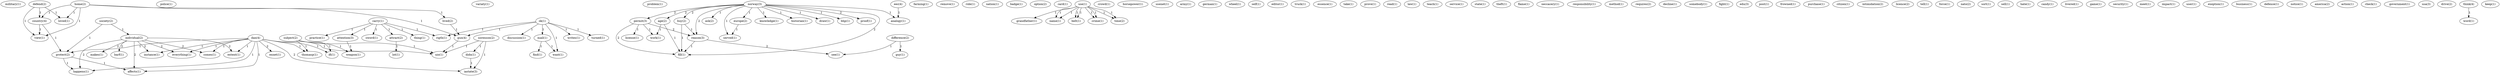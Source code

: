 digraph G {
  millitary [ label="millitary(1)" ];
  home [ label="home(2)" ];
  country [ label="country(4)" ];
  view [ label="view(1)" ];
  loved [ label="loved(1)" ];
  lived [ label="lived(2)" ];
  gun [ label="gun(4)" ];
  police [ label="police(1)" ];
  variaty [ label="variaty(1)" ];
  carry [ label="carry(1)" ];
  attract [ label="attract(2)" ];
  attention [ label="attention(3)" ];
  sword [ label="sword(1)" ];
  thing [ label="thing(1)" ];
  practice [ label="practice(1)" ];
  rigth [ label="rigth(1)" ];
  problem [ label="problem(1)" ];
  norway [ label="norway(3)" ];
  bhp [ label="bhp(1)" ];
  proof [ label="proof(1)" ];
  permit [ label="permit(3)" ];
  ask [ label="ask(2)" ];
  europe [ label="europe(2)" ];
  age [ label="age(2)" ];
  knowledge [ label="knowledge(1)" ];
  historian [ label="historian(1)" ];
  buy [ label="buy(2)" ];
  served [ label="served(1)" ];
  draw [ label="draw(1)" ];
  reason [ label="reason(3)" ];
  analogy [ label="analogy(1)" ];
  fill [ label="fill(1)" ];
  farming [ label="farming(1)" ];
  remove [ label="remove(1)" ];
  license [ label="license(1)" ];
  work [ label="work(1)" ];
  ride [ label="ride(1)" ];
  nation [ label="nation(1)" ];
  defend [ label="defend(2)" ];
  badge [ label="badge(1)" ];
  option [ label="option(2)" ];
  lot [ label="lot(1)" ];
  weapon [ label="weapon(1)" ];
  card [ label="card(1)" ];
  use [ label="use(1)" ];
  grandfather [ label="grandfather(1)" ];
  name [ label="name(1)" ];
  belt [ label="belt(1)" ];
  crime [ label="crime(1)" ];
  time [ label="time(2)" ];
  crowd [ label="crowd(1)" ];
  protect [ label="protect(2)" ];
  horsepower [ label="horsepower(1)" ];
  usenet [ label="usenet(1)" ];
  army [ label="army(1)" ];
  german [ label="german(1)" ];
  wheel [ label="wheel(1)" ];
  self [ label="self(1)" ];
  editor [ label="editor(1)" ];
  truck [ label="truck(1)" ];
  subject [ label="subject(2)" ];
  ifi [ label="ifi(1)" ];
  thomasp [ label="thomasp(1)" ];
  uio [ label="uio(1)" ];
  essence [ label="essence(1)" ];
  take [ label="take(1)" ];
  prove [ label="prove(1)" ];
  society [ label="society(2)" ];
  individual [ label="individual(2)" ];
  read [ label="read(1)" ];
  law [ label="law(1)" ];
  makes [ label="makes(1)" ];
  barf [ label="barf(1)" ];
  everything [ label="everything(1)" ];
  instance [ label="instance(1)" ];
  comes [ label="comes(1)" ];
  extent [ label="extent(1)" ];
  happens [ label="happens(1)" ];
  affects [ label="affects(1)" ];
  teach [ label="teach(1)" ];
  service [ label="service(1)" ];
  state [ label="state(1)" ];
  theft [ label="theft(1)" ];
  flame [ label="flame(1)" ];
  neccacery [ label="neccacery(1)" ];
  responsibility [ label="responsibility(1)" ];
  method [ label="method(1)" ];
  requires [ label="requires(2)" ];
  decline [ label="decline(1)" ];
  somebody [ label="somebody(1)" ];
  difference [ label="difference(2)" ];
  guy [ label="guy(1)" ];
  see [ label="see(1)" ];
  fight [ label="fight(1)" ];
  edu [ label="edu(3)" ];
  dan [ label="dan(4)" ];
  exnet [ label="exnet(1)" ];
  iastate [ label="iastate(3)" ];
  post [ label="post(1)" ];
  frowned [ label="frowned(1)" ];
  purchase [ label="purchase(1)" ];
  citizen [ label="citizen(1)" ];
  intimidation [ label="intimidation(2)" ];
  licence [ label="licence(2)" ];
  tell [ label="tell(1)" ];
  force [ label="force(1)" ];
  nato [ label="nato(2)" ];
  ok [ label="ok(1)" ];
  discussion [ label="discussion(1)" ];
  mail [ label="mail(1)" ];
  writes [ label="writes(1)" ];
  want [ label="want(1)" ];
  turned [ label="turned(1)" ];
  sorenson [ label="sorenson(2)" ];
  didn [ label="didn(1)" ];
  use [ label="use(1)" ];
  sort [ label="sort(1)" ];
  sell [ label="sell(1)" ];
  hate [ label="hate(1)" ];
  candy [ label="candy(1)" ];
  livered [ label="livered(1)" ];
  game [ label="game(1)" ];
  security [ label="security(1)" ];
  meet [ label="meet(1)" ];
  impact [ label="impact(1)" ];
  user [ label="user(1)" ];
  exeption [ label="exeption(1)" ];
  business [ label="business(1)" ];
  defence [ label="defence(1)" ];
  eec [ label="eec(4)" ];
  notice [ label="notice(1)" ];
  america [ label="america(2)" ];
  find [ label="find(1)" ];
  action [ label="action(1)" ];
  check [ label="check(1)" ];
  government [ label="government(1)" ];
  usa [ label="usa(3)" ];
  drive [ label="drive(2)" ];
  think [ label="think(4)" ];
  word [ label="word(1)" ];
  keep [ label="keep(1)" ];
  home -> country [ label="1" ];
  home -> view [ label="1" ];
  home -> loved [ label="1" ];
  home -> lived [ label="1" ];
  home -> gun [ label="1" ];
  carry -> attract [ label="1" ];
  carry -> attention [ label="1" ];
  carry -> sword [ label="1" ];
  carry -> thing [ label="1" ];
  carry -> practice [ label="1" ];
  carry -> rigth [ label="1" ];
  norway -> bhp [ label="1" ];
  norway -> proof [ label="2" ];
  norway -> permit [ label="2" ];
  norway -> ask [ label="1" ];
  norway -> europe [ label="1" ];
  norway -> age [ label="2" ];
  norway -> knowledge [ label="1" ];
  norway -> historian [ label="1" ];
  norway -> buy [ label="2" ];
  norway -> served [ label="1" ];
  norway -> draw [ label="1" ];
  norway -> reason [ label="2" ];
  norway -> analogy [ label="1" ];
  norway -> fill [ label="2" ];
  permit -> license [ label="1" ];
  permit -> work [ label="1" ];
  permit -> reason [ label="2" ];
  permit -> fill [ label="2" ];
  defend -> country [ label="1" ];
  defend -> view [ label="1" ];
  defend -> loved [ label="1" ];
  attract -> lot [ label="1" ];
  attention -> weapon [ label="1" ];
  use -> grandfather [ label="1" ];
  use -> name [ label="1" ];
  use -> belt [ label="1" ];
  use -> crime [ label="1" ];
  use -> time [ label="1" ];
  europe -> served [ label="1" ];
  country -> view [ label="1" ];
  country -> protect [ label="1" ];
  age -> work [ label="1" ];
  age -> fill [ label="1" ];
  subject -> weapon [ label="1" ];
  subject -> ifi [ label="1" ];
  subject -> thomasp [ label="1" ];
  subject -> uio [ label="1" ];
  society -> individual [ label="1" ];
  society -> protect [ label="1" ];
  individual -> makes [ label="2" ];
  individual -> barf [ label="2" ];
  individual -> everything [ label="2" ];
  individual -> instance [ label="2" ];
  individual -> comes [ label="2" ];
  individual -> extent [ label="2" ];
  individual -> happens [ label="2" ];
  individual -> affects [ label="2" ];
  buy -> reason [ label="1" ];
  buy -> fill [ label="1" ];
  difference -> guy [ label="1" ];
  difference -> see [ label="1" ];
  dan -> ifi [ label="1" ];
  dan -> everything [ label="1" ];
  dan -> instance [ label="1" ];
  dan -> comes [ label="1" ];
  dan -> exnet [ label="2" ];
  dan -> thomasp [ label="1" ];
  dan -> uio [ label="1" ];
  dan -> extent [ label="1" ];
  dan -> protect [ label="1" ];
  dan -> happens [ label="1" ];
  dan -> iastate [ label="2" ];
  dan -> affects [ label="1" ];
  lived -> gun [ label="1" ];
  ok -> rigth [ label="1" ];
  ok -> gun [ label="1" ];
  ok -> discussion [ label="1" ];
  ok -> mail [ label="1" ];
  ok -> writes [ label="1" ];
  ok -> want [ label="1" ];
  ok -> turned [ label="1" ];
  sorenson -> uio [ label="1" ];
  sorenson -> didn [ label="1" ];
  sorenson -> iastate [ label="1" ];
  use -> name [ label="1" ];
  use -> belt [ label="1" ];
  use -> crime [ label="1" ];
  use -> time [ label="1" ];
  gun -> uio [ label="1" ];
  reason -> see [ label="2" ];
  reason -> fill [ label="1" ];
  protect -> happens [ label="1" ];
  protect -> affects [ label="1" ];
  eec -> analogy [ label="1" ];
  mail -> find [ label="1" ];
  mail -> want [ label="1" ];
  didn -> iastate [ label="1" ];
  think -> word [ label="1" ];
}
